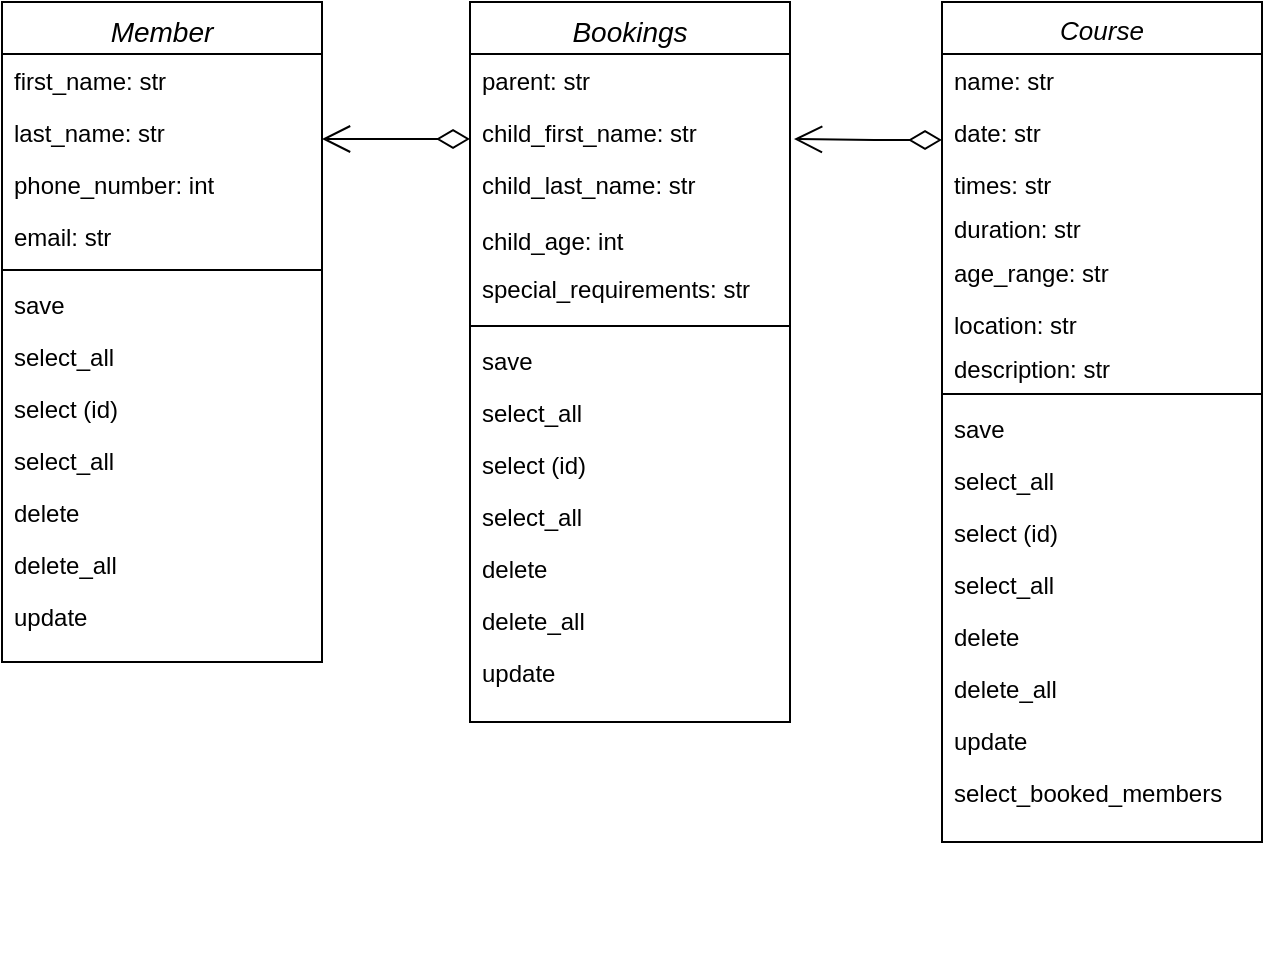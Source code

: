 <mxfile version="17.4.6" type="device"><diagram id="C5RBs43oDa-KdzZeNtuy" name="Page-1"><mxGraphModel dx="1719" dy="919" grid="1" gridSize="10" guides="1" tooltips="1" connect="1" arrows="1" fold="1" page="1" pageScale="1" pageWidth="827" pageHeight="1169" math="0" shadow="0"><root><mxCell id="WIyWlLk6GJQsqaUBKTNV-0"/><mxCell id="WIyWlLk6GJQsqaUBKTNV-1" parent="WIyWlLk6GJQsqaUBKTNV-0"/><mxCell id="TvSSqZrsmjWbDn7BW3p2-0" value="Member" style="swimlane;fontStyle=2;align=center;verticalAlign=top;childLayout=stackLayout;horizontal=1;startSize=26;horizontalStack=0;resizeParent=1;resizeLast=0;collapsible=1;marginBottom=0;rounded=0;shadow=0;strokeWidth=1;fontSize=14;" vertex="1" parent="WIyWlLk6GJQsqaUBKTNV-1"><mxGeometry x="90" y="120" width="160" height="330" as="geometry"><mxRectangle x="550" y="510" width="160" height="26" as="alternateBounds"/></mxGeometry></mxCell><mxCell id="TvSSqZrsmjWbDn7BW3p2-1" value="first_name: str" style="text;align=left;verticalAlign=top;spacingLeft=4;spacingRight=4;overflow=hidden;rotatable=0;points=[[0,0.5],[1,0.5]];portConstraint=eastwest;" vertex="1" parent="TvSSqZrsmjWbDn7BW3p2-0"><mxGeometry y="26" width="160" height="26" as="geometry"/></mxCell><mxCell id="TvSSqZrsmjWbDn7BW3p2-3" value="last_name: str" style="text;align=left;verticalAlign=top;spacingLeft=4;spacingRight=4;overflow=hidden;rotatable=0;points=[[0,0.5],[1,0.5]];portConstraint=eastwest;rounded=0;shadow=0;html=0;" vertex="1" parent="TvSSqZrsmjWbDn7BW3p2-0"><mxGeometry y="52" width="160" height="26" as="geometry"/></mxCell><mxCell id="TvSSqZrsmjWbDn7BW3p2-2" value="phone_number: int" style="text;align=left;verticalAlign=top;spacingLeft=4;spacingRight=4;overflow=hidden;rotatable=0;points=[[0,0.5],[1,0.5]];portConstraint=eastwest;rounded=0;shadow=0;html=0;" vertex="1" parent="TvSSqZrsmjWbDn7BW3p2-0"><mxGeometry y="78" width="160" height="26" as="geometry"/></mxCell><mxCell id="TvSSqZrsmjWbDn7BW3p2-84" value="email: str" style="text;align=left;verticalAlign=top;spacingLeft=4;spacingRight=4;overflow=hidden;rotatable=0;points=[[0,0.5],[1,0.5]];portConstraint=eastwest;rounded=0;shadow=0;html=0;" vertex="1" parent="TvSSqZrsmjWbDn7BW3p2-0"><mxGeometry y="104" width="160" height="26" as="geometry"/></mxCell><mxCell id="TvSSqZrsmjWbDn7BW3p2-4" value="" style="line;html=1;strokeWidth=1;align=left;verticalAlign=middle;spacingTop=-1;spacingLeft=3;spacingRight=3;rotatable=0;labelPosition=right;points=[];portConstraint=eastwest;" vertex="1" parent="TvSSqZrsmjWbDn7BW3p2-0"><mxGeometry y="130" width="160" height="8" as="geometry"/></mxCell><mxCell id="TvSSqZrsmjWbDn7BW3p2-57" value="save" style="text;align=left;verticalAlign=top;spacingLeft=4;spacingRight=4;overflow=hidden;rotatable=0;points=[[0,0.5],[1,0.5]];portConstraint=eastwest;" vertex="1" parent="TvSSqZrsmjWbDn7BW3p2-0"><mxGeometry y="138" width="160" height="26" as="geometry"/></mxCell><mxCell id="TvSSqZrsmjWbDn7BW3p2-60" value="select_all" style="text;align=left;verticalAlign=top;spacingLeft=4;spacingRight=4;overflow=hidden;rotatable=0;points=[[0,0.5],[1,0.5]];portConstraint=eastwest;rounded=0;shadow=0;html=0;" vertex="1" parent="TvSSqZrsmjWbDn7BW3p2-0"><mxGeometry y="164" width="160" height="26" as="geometry"/></mxCell><mxCell id="TvSSqZrsmjWbDn7BW3p2-59" value="select (id)" style="text;align=left;verticalAlign=top;spacingLeft=4;spacingRight=4;overflow=hidden;rotatable=0;points=[[0,0.5],[1,0.5]];portConstraint=eastwest;" vertex="1" parent="TvSSqZrsmjWbDn7BW3p2-0"><mxGeometry y="190" width="160" height="26" as="geometry"/></mxCell><mxCell id="TvSSqZrsmjWbDn7BW3p2-58" value="select_all" style="text;align=left;verticalAlign=top;spacingLeft=4;spacingRight=4;overflow=hidden;rotatable=0;points=[[0,0.5],[1,0.5]];portConstraint=eastwest;rounded=0;shadow=0;html=0;" vertex="1" parent="TvSSqZrsmjWbDn7BW3p2-0"><mxGeometry y="216" width="160" height="26" as="geometry"/></mxCell><mxCell id="TvSSqZrsmjWbDn7BW3p2-61" value="delete" style="text;align=left;verticalAlign=top;spacingLeft=4;spacingRight=4;overflow=hidden;rotatable=0;points=[[0,0.5],[1,0.5]];portConstraint=eastwest;rounded=0;shadow=0;html=0;" vertex="1" parent="TvSSqZrsmjWbDn7BW3p2-0"><mxGeometry y="242" width="160" height="26" as="geometry"/></mxCell><mxCell id="TvSSqZrsmjWbDn7BW3p2-62" value="delete_all" style="text;align=left;verticalAlign=top;spacingLeft=4;spacingRight=4;overflow=hidden;rotatable=0;points=[[0,0.5],[1,0.5]];portConstraint=eastwest;" vertex="1" parent="TvSSqZrsmjWbDn7BW3p2-0"><mxGeometry y="268" width="160" height="26" as="geometry"/></mxCell><mxCell id="TvSSqZrsmjWbDn7BW3p2-63" value="update" style="text;align=left;verticalAlign=top;spacingLeft=4;spacingRight=4;overflow=hidden;rotatable=0;points=[[0,0.5],[1,0.5]];portConstraint=eastwest;rounded=0;shadow=0;html=0;" vertex="1" parent="TvSSqZrsmjWbDn7BW3p2-0"><mxGeometry y="294" width="160" height="30" as="geometry"/></mxCell><mxCell id="TvSSqZrsmjWbDn7BW3p2-6" value="" style="resizable=0;align=left;verticalAlign=bottom;labelBackgroundColor=none;fontSize=12;" connectable="0" vertex="1" parent="WIyWlLk6GJQsqaUBKTNV-1"><mxGeometry x="490" y="603" as="geometry"/></mxCell><mxCell id="TvSSqZrsmjWbDn7BW3p2-11" value="Course" style="swimlane;fontStyle=2;align=center;verticalAlign=top;childLayout=stackLayout;horizontal=1;startSize=26;horizontalStack=0;resizeParent=1;resizeLast=0;collapsible=1;marginBottom=0;rounded=0;shadow=0;strokeWidth=1;fontSize=13;" vertex="1" parent="WIyWlLk6GJQsqaUBKTNV-1"><mxGeometry x="560" y="120" width="160" height="420" as="geometry"><mxRectangle x="550" y="510" width="160" height="26" as="alternateBounds"/></mxGeometry></mxCell><mxCell id="TvSSqZrsmjWbDn7BW3p2-12" value="name: str" style="text;align=left;verticalAlign=top;spacingLeft=4;spacingRight=4;overflow=hidden;rotatable=0;points=[[0,0.5],[1,0.5]];portConstraint=eastwest;" vertex="1" parent="TvSSqZrsmjWbDn7BW3p2-11"><mxGeometry y="26" width="160" height="26" as="geometry"/></mxCell><mxCell id="TvSSqZrsmjWbDn7BW3p2-13" value="date: str" style="text;align=left;verticalAlign=top;spacingLeft=4;spacingRight=4;overflow=hidden;rotatable=0;points=[[0,0.5],[1,0.5]];portConstraint=eastwest;rounded=0;shadow=0;html=0;" vertex="1" parent="TvSSqZrsmjWbDn7BW3p2-11"><mxGeometry y="52" width="160" height="26" as="geometry"/></mxCell><mxCell id="TvSSqZrsmjWbDn7BW3p2-87" value="times: str" style="text;align=left;verticalAlign=top;spacingLeft=4;spacingRight=4;overflow=hidden;rotatable=0;points=[[0,0.5],[1,0.5]];portConstraint=eastwest;rounded=0;shadow=0;html=0;" vertex="1" parent="TvSSqZrsmjWbDn7BW3p2-11"><mxGeometry y="78" width="160" height="22" as="geometry"/></mxCell><mxCell id="TvSSqZrsmjWbDn7BW3p2-22" value="duration: str" style="text;align=left;verticalAlign=top;spacingLeft=4;spacingRight=4;overflow=hidden;rotatable=0;points=[[0,0.5],[1,0.5]];portConstraint=eastwest;rounded=0;shadow=0;html=0;" vertex="1" parent="TvSSqZrsmjWbDn7BW3p2-11"><mxGeometry y="100" width="160" height="22" as="geometry"/></mxCell><mxCell id="TvSSqZrsmjWbDn7BW3p2-24" value="age_range: str" style="text;align=left;verticalAlign=top;spacingLeft=4;spacingRight=4;overflow=hidden;rotatable=0;points=[[0,0.5],[1,0.5]];portConstraint=eastwest;" vertex="1" parent="TvSSqZrsmjWbDn7BW3p2-11"><mxGeometry y="122" width="160" height="26" as="geometry"/></mxCell><mxCell id="TvSSqZrsmjWbDn7BW3p2-18" value="location: str" style="text;align=left;verticalAlign=top;spacingLeft=4;spacingRight=4;overflow=hidden;rotatable=0;points=[[0,0.5],[1,0.5]];portConstraint=eastwest;rounded=0;shadow=0;html=0;" vertex="1" parent="TvSSqZrsmjWbDn7BW3p2-11"><mxGeometry y="148" width="160" height="22" as="geometry"/></mxCell><mxCell id="TvSSqZrsmjWbDn7BW3p2-86" value="description: str" style="text;align=left;verticalAlign=top;spacingLeft=4;spacingRight=4;overflow=hidden;rotatable=0;points=[[0,0.5],[1,0.5]];portConstraint=eastwest;rounded=0;shadow=0;html=0;" vertex="1" parent="TvSSqZrsmjWbDn7BW3p2-11"><mxGeometry y="170" width="160" height="22" as="geometry"/></mxCell><mxCell id="TvSSqZrsmjWbDn7BW3p2-15" value="" style="line;html=1;strokeWidth=1;align=left;verticalAlign=middle;spacingTop=-1;spacingLeft=3;spacingRight=3;rotatable=0;labelPosition=right;points=[];portConstraint=eastwest;" vertex="1" parent="TvSSqZrsmjWbDn7BW3p2-11"><mxGeometry y="192" width="160" height="8" as="geometry"/></mxCell><mxCell id="TvSSqZrsmjWbDn7BW3p2-64" value="save" style="text;align=left;verticalAlign=top;spacingLeft=4;spacingRight=4;overflow=hidden;rotatable=0;points=[[0,0.5],[1,0.5]];portConstraint=eastwest;" vertex="1" parent="TvSSqZrsmjWbDn7BW3p2-11"><mxGeometry y="200" width="160" height="26" as="geometry"/></mxCell><mxCell id="TvSSqZrsmjWbDn7BW3p2-65" value="select_all" style="text;align=left;verticalAlign=top;spacingLeft=4;spacingRight=4;overflow=hidden;rotatable=0;points=[[0,0.5],[1,0.5]];portConstraint=eastwest;rounded=0;shadow=0;html=0;" vertex="1" parent="TvSSqZrsmjWbDn7BW3p2-11"><mxGeometry y="226" width="160" height="26" as="geometry"/></mxCell><mxCell id="TvSSqZrsmjWbDn7BW3p2-66" value="select (id)" style="text;align=left;verticalAlign=top;spacingLeft=4;spacingRight=4;overflow=hidden;rotatable=0;points=[[0,0.5],[1,0.5]];portConstraint=eastwest;" vertex="1" parent="TvSSqZrsmjWbDn7BW3p2-11"><mxGeometry y="252" width="160" height="26" as="geometry"/></mxCell><mxCell id="TvSSqZrsmjWbDn7BW3p2-67" value="select_all" style="text;align=left;verticalAlign=top;spacingLeft=4;spacingRight=4;overflow=hidden;rotatable=0;points=[[0,0.5],[1,0.5]];portConstraint=eastwest;rounded=0;shadow=0;html=0;" vertex="1" parent="TvSSqZrsmjWbDn7BW3p2-11"><mxGeometry y="278" width="160" height="26" as="geometry"/></mxCell><mxCell id="TvSSqZrsmjWbDn7BW3p2-68" value="delete" style="text;align=left;verticalAlign=top;spacingLeft=4;spacingRight=4;overflow=hidden;rotatable=0;points=[[0,0.5],[1,0.5]];portConstraint=eastwest;rounded=0;shadow=0;html=0;" vertex="1" parent="TvSSqZrsmjWbDn7BW3p2-11"><mxGeometry y="304" width="160" height="26" as="geometry"/></mxCell><mxCell id="TvSSqZrsmjWbDn7BW3p2-69" value="delete_all" style="text;align=left;verticalAlign=top;spacingLeft=4;spacingRight=4;overflow=hidden;rotatable=0;points=[[0,0.5],[1,0.5]];portConstraint=eastwest;" vertex="1" parent="TvSSqZrsmjWbDn7BW3p2-11"><mxGeometry y="330" width="160" height="26" as="geometry"/></mxCell><mxCell id="TvSSqZrsmjWbDn7BW3p2-70" value="update" style="text;align=left;verticalAlign=top;spacingLeft=4;spacingRight=4;overflow=hidden;rotatable=0;points=[[0,0.5],[1,0.5]];portConstraint=eastwest;rounded=0;shadow=0;html=0;" vertex="1" parent="TvSSqZrsmjWbDn7BW3p2-11"><mxGeometry y="356" width="160" height="26" as="geometry"/></mxCell><mxCell id="TvSSqZrsmjWbDn7BW3p2-89" value="select_booked_members" style="text;align=left;verticalAlign=top;spacingLeft=4;spacingRight=4;overflow=hidden;rotatable=0;points=[[0,0.5],[1,0.5]];portConstraint=eastwest;rounded=0;shadow=0;html=0;" vertex="1" parent="TvSSqZrsmjWbDn7BW3p2-11"><mxGeometry y="382" width="160" height="26" as="geometry"/></mxCell><mxCell id="TvSSqZrsmjWbDn7BW3p2-17" value="" style="resizable=0;align=left;verticalAlign=bottom;labelBackgroundColor=none;fontSize=12;" connectable="0" vertex="1" parent="WIyWlLk6GJQsqaUBKTNV-1"><mxGeometry x="680" y="603" as="geometry"/></mxCell><mxCell id="TvSSqZrsmjWbDn7BW3p2-25" value="Bookings" style="swimlane;fontStyle=2;align=center;verticalAlign=top;childLayout=stackLayout;horizontal=1;startSize=26;horizontalStack=0;resizeParent=1;resizeLast=0;collapsible=1;marginBottom=0;rounded=0;shadow=0;strokeWidth=1;fontSize=14;" vertex="1" parent="WIyWlLk6GJQsqaUBKTNV-1"><mxGeometry x="324" y="120" width="160" height="360" as="geometry"><mxRectangle x="550" y="510" width="160" height="26" as="alternateBounds"/></mxGeometry></mxCell><mxCell id="TvSSqZrsmjWbDn7BW3p2-26" value="parent: str" style="text;align=left;verticalAlign=top;spacingLeft=4;spacingRight=4;overflow=hidden;rotatable=0;points=[[0,0.5],[1,0.5]];portConstraint=eastwest;" vertex="1" parent="TvSSqZrsmjWbDn7BW3p2-25"><mxGeometry y="26" width="160" height="26" as="geometry"/></mxCell><mxCell id="TvSSqZrsmjWbDn7BW3p2-27" value="child_first_name: str" style="text;align=left;verticalAlign=top;spacingLeft=4;spacingRight=4;overflow=hidden;rotatable=0;points=[[0,0.5],[1,0.5]];portConstraint=eastwest;rounded=0;shadow=0;html=0;" vertex="1" parent="TvSSqZrsmjWbDn7BW3p2-25"><mxGeometry y="52" width="160" height="26" as="geometry"/></mxCell><mxCell id="TvSSqZrsmjWbDn7BW3p2-85" value="child_last_name: str" style="text;align=left;verticalAlign=top;spacingLeft=4;spacingRight=4;overflow=hidden;rotatable=0;points=[[0,0.5],[1,0.5]];portConstraint=eastwest;rounded=0;shadow=0;html=0;" vertex="1" parent="TvSSqZrsmjWbDn7BW3p2-25"><mxGeometry y="78" width="160" height="28" as="geometry"/></mxCell><mxCell id="TvSSqZrsmjWbDn7BW3p2-28" value="child_age: int" style="text;align=left;verticalAlign=top;spacingLeft=4;spacingRight=4;overflow=hidden;rotatable=0;points=[[0,0.5],[1,0.5]];portConstraint=eastwest;rounded=0;shadow=0;html=0;" vertex="1" parent="TvSSqZrsmjWbDn7BW3p2-25"><mxGeometry y="106" width="160" height="24" as="geometry"/></mxCell><mxCell id="TvSSqZrsmjWbDn7BW3p2-88" value="special_requirements: str" style="text;align=left;verticalAlign=top;spacingLeft=4;spacingRight=4;overflow=hidden;rotatable=0;points=[[0,0.5],[1,0.5]];portConstraint=eastwest;rounded=0;shadow=0;html=0;" vertex="1" parent="TvSSqZrsmjWbDn7BW3p2-25"><mxGeometry y="130" width="160" height="28" as="geometry"/></mxCell><mxCell id="TvSSqZrsmjWbDn7BW3p2-29" value="" style="line;html=1;strokeWidth=1;align=left;verticalAlign=middle;spacingTop=-1;spacingLeft=3;spacingRight=3;rotatable=0;labelPosition=right;points=[];portConstraint=eastwest;" vertex="1" parent="TvSSqZrsmjWbDn7BW3p2-25"><mxGeometry y="158" width="160" height="8" as="geometry"/></mxCell><mxCell id="TvSSqZrsmjWbDn7BW3p2-42" value="save" style="text;align=left;verticalAlign=top;spacingLeft=4;spacingRight=4;overflow=hidden;rotatable=0;points=[[0,0.5],[1,0.5]];portConstraint=eastwest;" vertex="1" parent="TvSSqZrsmjWbDn7BW3p2-25"><mxGeometry y="166" width="160" height="26" as="geometry"/></mxCell><mxCell id="TvSSqZrsmjWbDn7BW3p2-46" value="select_all" style="text;align=left;verticalAlign=top;spacingLeft=4;spacingRight=4;overflow=hidden;rotatable=0;points=[[0,0.5],[1,0.5]];portConstraint=eastwest;rounded=0;shadow=0;html=0;" vertex="1" parent="TvSSqZrsmjWbDn7BW3p2-25"><mxGeometry y="192" width="160" height="26" as="geometry"/></mxCell><mxCell id="TvSSqZrsmjWbDn7BW3p2-45" value="select (id)" style="text;align=left;verticalAlign=top;spacingLeft=4;spacingRight=4;overflow=hidden;rotatable=0;points=[[0,0.5],[1,0.5]];portConstraint=eastwest;" vertex="1" parent="TvSSqZrsmjWbDn7BW3p2-25"><mxGeometry y="218" width="160" height="26" as="geometry"/></mxCell><mxCell id="TvSSqZrsmjWbDn7BW3p2-43" value="select_all" style="text;align=left;verticalAlign=top;spacingLeft=4;spacingRight=4;overflow=hidden;rotatable=0;points=[[0,0.5],[1,0.5]];portConstraint=eastwest;rounded=0;shadow=0;html=0;" vertex="1" parent="TvSSqZrsmjWbDn7BW3p2-25"><mxGeometry y="244" width="160" height="26" as="geometry"/></mxCell><mxCell id="TvSSqZrsmjWbDn7BW3p2-47" value="delete" style="text;align=left;verticalAlign=top;spacingLeft=4;spacingRight=4;overflow=hidden;rotatable=0;points=[[0,0.5],[1,0.5]];portConstraint=eastwest;rounded=0;shadow=0;html=0;" vertex="1" parent="TvSSqZrsmjWbDn7BW3p2-25"><mxGeometry y="270" width="160" height="26" as="geometry"/></mxCell><mxCell id="TvSSqZrsmjWbDn7BW3p2-48" value="delete_all" style="text;align=left;verticalAlign=top;spacingLeft=4;spacingRight=4;overflow=hidden;rotatable=0;points=[[0,0.5],[1,0.5]];portConstraint=eastwest;" vertex="1" parent="TvSSqZrsmjWbDn7BW3p2-25"><mxGeometry y="296" width="160" height="26" as="geometry"/></mxCell><mxCell id="TvSSqZrsmjWbDn7BW3p2-49" value="update" style="text;align=left;verticalAlign=top;spacingLeft=4;spacingRight=4;overflow=hidden;rotatable=0;points=[[0,0.5],[1,0.5]];portConstraint=eastwest;rounded=0;shadow=0;html=0;" vertex="1" parent="TvSSqZrsmjWbDn7BW3p2-25"><mxGeometry y="322" width="160" height="38" as="geometry"/></mxCell><mxCell id="TvSSqZrsmjWbDn7BW3p2-41" value="" style="endArrow=open;html=1;endSize=12;startArrow=diamondThin;startSize=14;startFill=0;edgeStyle=orthogonalEdgeStyle;rounded=0;" edge="1" parent="WIyWlLk6GJQsqaUBKTNV-1"><mxGeometry x="1" y="-108" relative="1" as="geometry"><mxPoint x="324" y="188.5" as="sourcePoint"/><mxPoint x="250" y="188.5" as="targetPoint"/><Array as="points"><mxPoint x="290" y="188.5"/><mxPoint x="290" y="188.5"/></Array><mxPoint x="-40" y="8" as="offset"/></mxGeometry></mxCell><mxCell id="TvSSqZrsmjWbDn7BW3p2-38" value="" style="endArrow=open;html=1;endSize=12;startArrow=diamondThin;startSize=14;startFill=0;edgeStyle=orthogonalEdgeStyle;rounded=0;" edge="1" parent="WIyWlLk6GJQsqaUBKTNV-1"><mxGeometry x="1" y="-108" relative="1" as="geometry"><mxPoint x="560" y="189" as="sourcePoint"/><mxPoint x="486" y="188.5" as="targetPoint"/><Array as="points"><mxPoint x="526" y="188.5"/><mxPoint x="526" y="188.5"/></Array><mxPoint x="-40" y="8" as="offset"/></mxGeometry></mxCell></root></mxGraphModel></diagram></mxfile>